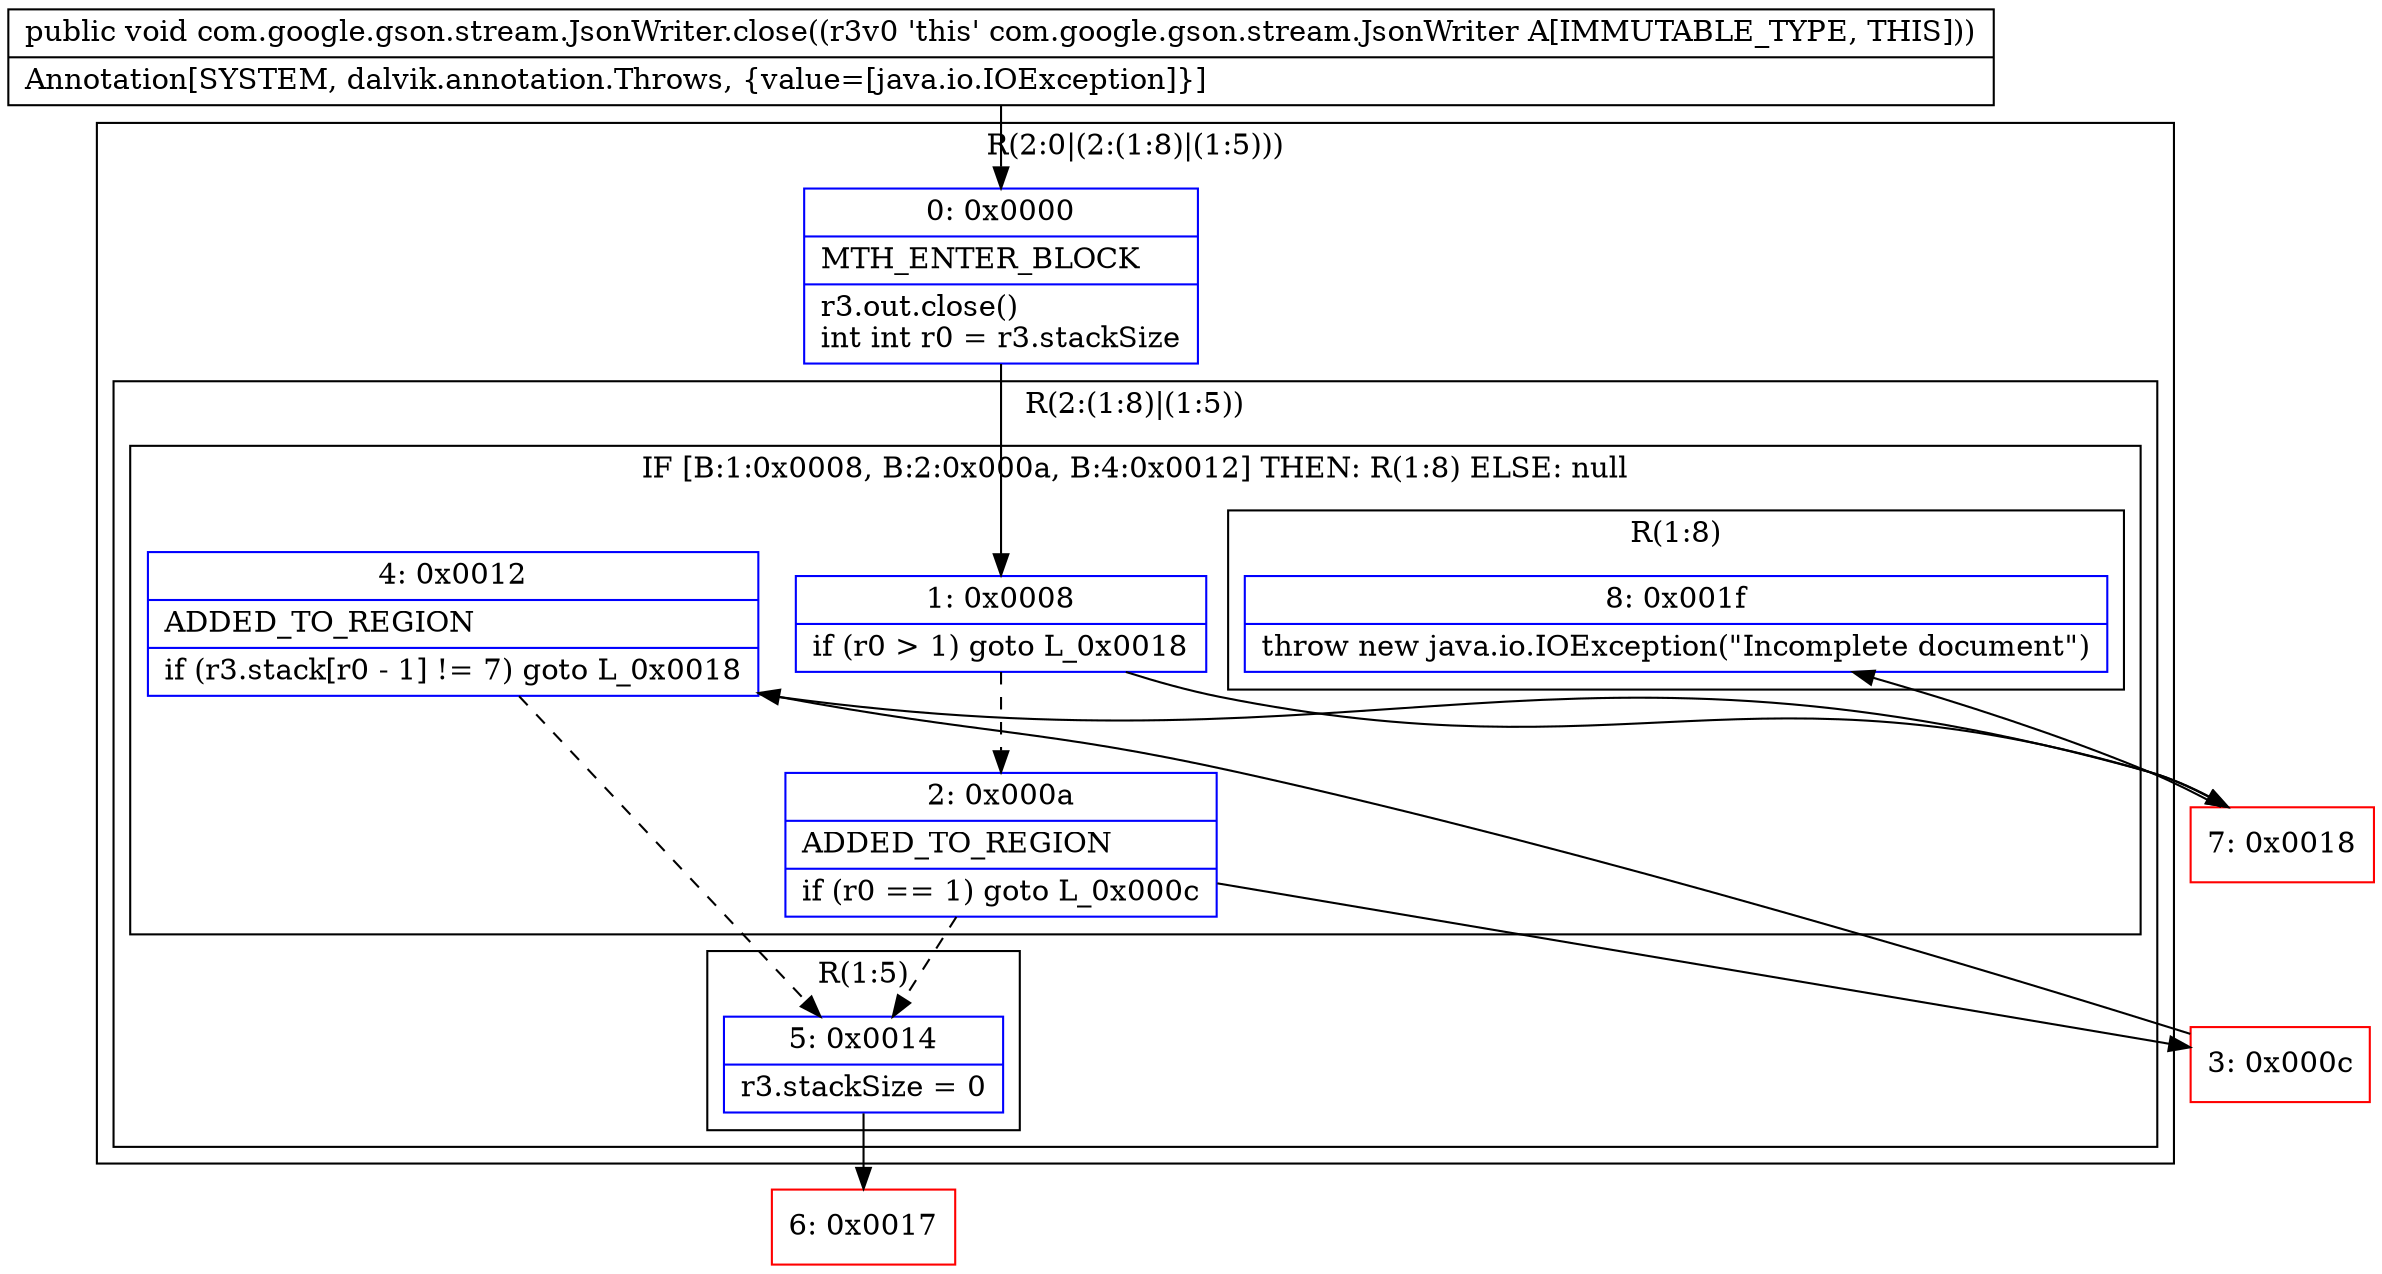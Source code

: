 digraph "CFG forcom.google.gson.stream.JsonWriter.close()V" {
subgraph cluster_Region_1143192463 {
label = "R(2:0|(2:(1:8)|(1:5)))";
node [shape=record,color=blue];
Node_0 [shape=record,label="{0\:\ 0x0000|MTH_ENTER_BLOCK\l|r3.out.close()\lint int r0 = r3.stackSize\l}"];
subgraph cluster_Region_1795432753 {
label = "R(2:(1:8)|(1:5))";
node [shape=record,color=blue];
subgraph cluster_IfRegion_1107447173 {
label = "IF [B:1:0x0008, B:2:0x000a, B:4:0x0012] THEN: R(1:8) ELSE: null";
node [shape=record,color=blue];
Node_1 [shape=record,label="{1\:\ 0x0008|if (r0 \> 1) goto L_0x0018\l}"];
Node_2 [shape=record,label="{2\:\ 0x000a|ADDED_TO_REGION\l|if (r0 == 1) goto L_0x000c\l}"];
Node_4 [shape=record,label="{4\:\ 0x0012|ADDED_TO_REGION\l|if (r3.stack[r0 \- 1] != 7) goto L_0x0018\l}"];
subgraph cluster_Region_2013373298 {
label = "R(1:8)";
node [shape=record,color=blue];
Node_8 [shape=record,label="{8\:\ 0x001f|throw new java.io.IOException(\"Incomplete document\")\l}"];
}
}
subgraph cluster_Region_1882267773 {
label = "R(1:5)";
node [shape=record,color=blue];
Node_5 [shape=record,label="{5\:\ 0x0014|r3.stackSize = 0\l}"];
}
}
}
Node_3 [shape=record,color=red,label="{3\:\ 0x000c}"];
Node_6 [shape=record,color=red,label="{6\:\ 0x0017}"];
Node_7 [shape=record,color=red,label="{7\:\ 0x0018}"];
MethodNode[shape=record,label="{public void com.google.gson.stream.JsonWriter.close((r3v0 'this' com.google.gson.stream.JsonWriter A[IMMUTABLE_TYPE, THIS]))  | Annotation[SYSTEM, dalvik.annotation.Throws, \{value=[java.io.IOException]\}]\l}"];
MethodNode -> Node_0;
Node_0 -> Node_1;
Node_1 -> Node_2[style=dashed];
Node_1 -> Node_7;
Node_2 -> Node_3;
Node_2 -> Node_5[style=dashed];
Node_4 -> Node_5[style=dashed];
Node_4 -> Node_7;
Node_5 -> Node_6;
Node_3 -> Node_4;
Node_7 -> Node_8;
}

